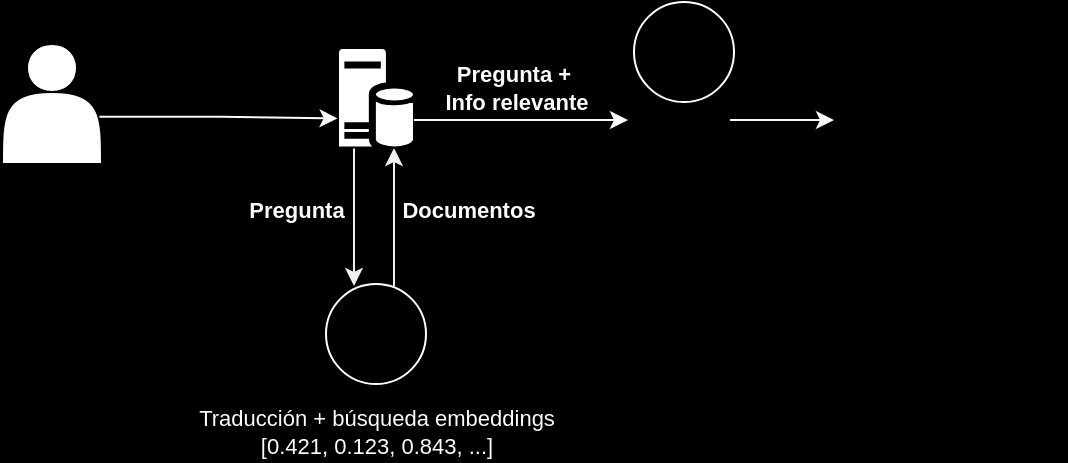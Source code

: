 <mxfile version="24.4.0" type="device">
  <diagram name="Página-1" id="UuoBViVRHhrwoaYJFedM">
    <mxGraphModel dx="319" dy="213" grid="0" gridSize="10" guides="1" tooltips="1" connect="1" arrows="1" fold="1" page="1" pageScale="1" pageWidth="827" pageHeight="1169" background="#000000" math="0" shadow="0">
      <root>
        <mxCell id="0" />
        <mxCell id="1" parent="0" />
        <mxCell id="iu3PZo5leCWqWt2Hb_1D-9" style="edgeStyle=orthogonalEdgeStyle;rounded=0;orthogonalLoop=1;jettySize=auto;html=1;strokeColor=#F0F0F0;startArrow=classic;startFill=1;endArrow=none;endFill=0;" parent="1" edge="1">
          <mxGeometry relative="1" as="geometry">
            <mxPoint x="236" y="154" as="sourcePoint" />
            <mxPoint x="236" y="223" as="targetPoint" />
            <Array as="points">
              <mxPoint x="236" y="185" />
              <mxPoint x="236" y="185" />
            </Array>
          </mxGeometry>
        </mxCell>
        <mxCell id="iu3PZo5leCWqWt2Hb_1D-4" style="edgeStyle=orthogonalEdgeStyle;rounded=0;orthogonalLoop=1;jettySize=auto;html=1;strokeColor=#FAFAFA;exitX=0.917;exitY=0.606;exitDx=0;exitDy=0;exitPerimeter=0;entryX=-0.005;entryY=0.705;entryDx=0;entryDy=0;entryPerimeter=0;" parent="1" source="iu3PZo5leCWqWt2Hb_1D-1" target="iu3PZo5leCWqWt2Hb_1D-6" edge="1">
          <mxGeometry relative="1" as="geometry">
            <mxPoint x="167" y="145" as="targetPoint" />
            <Array as="points">
              <mxPoint x="149" y="138" />
            </Array>
          </mxGeometry>
        </mxCell>
        <mxCell id="iu3PZo5leCWqWt2Hb_1D-1" value="" style="shape=actor;whiteSpace=wrap;html=1;" parent="1" vertex="1">
          <mxGeometry x="40" y="102" width="50" height="60" as="geometry" />
        </mxCell>
        <mxCell id="iu3PZo5leCWqWt2Hb_1D-8" style="edgeStyle=orthogonalEdgeStyle;rounded=0;orthogonalLoop=1;jettySize=auto;html=1;strokeColor=#F0F0F0;" parent="1" source="iu3PZo5leCWqWt2Hb_1D-6" edge="1">
          <mxGeometry relative="1" as="geometry">
            <mxPoint x="216" y="223" as="targetPoint" />
            <Array as="points">
              <mxPoint x="216" y="185" />
              <mxPoint x="216" y="185" />
            </Array>
          </mxGeometry>
        </mxCell>
        <mxCell id="iu3PZo5leCWqWt2Hb_1D-6" value="" style="sketch=0;pointerEvents=1;shadow=0;dashed=0;html=1;labelPosition=center;verticalLabelPosition=bottom;verticalAlign=top;align=center;shape=mxgraph.mscae.enterprise.database_server" parent="1" vertex="1">
          <mxGeometry x="208" y="104" width="38" height="50" as="geometry" />
        </mxCell>
        <mxCell id="iu3PZo5leCWqWt2Hb_1D-10" value="&lt;font style=&quot;&quot; color=&quot;#fcfcfc&quot;&gt;Pregunta&lt;/font&gt;" style="edgeLabel;html=1;align=center;verticalAlign=middle;resizable=0;points=[];fontStyle=1;labelBackgroundColor=none;" parent="1" vertex="1" connectable="0">
          <mxGeometry x="186.999" y="185" as="geometry" />
        </mxCell>
        <mxCell id="iu3PZo5leCWqWt2Hb_1D-11" value="&lt;font style=&quot;&quot; color=&quot;#fcfcfc&quot;&gt;Documentos&lt;/font&gt;" style="edgeLabel;html=1;align=center;verticalAlign=middle;resizable=0;points=[];fontStyle=1;labelBackgroundColor=none;" parent="1" vertex="1" connectable="0">
          <mxGeometry x="272.999" y="185" as="geometry" />
        </mxCell>
        <mxCell id="iu3PZo5leCWqWt2Hb_1D-12" value="&lt;font style=&quot;font-weight: normal;&quot; color=&quot;#fcfcfc&quot;&gt;Traducción + búsqueda embeddings&lt;/font&gt;&lt;div&gt;&lt;font color=&quot;#fcfcfc&quot;&gt;&lt;span style=&quot;font-weight: 400;&quot;&gt;[0.421, 0.123, 0.843, ...]&lt;/span&gt;&lt;/font&gt;&lt;/div&gt;" style="edgeLabel;html=1;align=center;verticalAlign=middle;resizable=0;points=[];fontStyle=1;labelBackgroundColor=none;" parent="1" vertex="1" connectable="0">
          <mxGeometry x="226.999" y="296" as="geometry" />
        </mxCell>
        <mxCell id="iu3PZo5leCWqWt2Hb_1D-13" style="edgeStyle=orthogonalEdgeStyle;rounded=0;orthogonalLoop=1;jettySize=auto;html=1;strokeColor=#FAFAFA;" parent="1" source="iu3PZo5leCWqWt2Hb_1D-6" edge="1">
          <mxGeometry relative="1" as="geometry">
            <mxPoint x="353" y="140" as="targetPoint" />
            <mxPoint x="251" y="139" as="sourcePoint" />
            <Array as="points">
              <mxPoint x="327" y="140" />
              <mxPoint x="327" y="140" />
            </Array>
          </mxGeometry>
        </mxCell>
        <mxCell id="iu3PZo5leCWqWt2Hb_1D-16" value="" style="ellipse;whiteSpace=wrap;html=1;fillColor=none;strokeColor=#FFFFFF;" parent="1" vertex="1">
          <mxGeometry x="202" y="222" width="50" height="50" as="geometry" />
        </mxCell>
        <mxCell id="iu3PZo5leCWqWt2Hb_1D-15" value="" style="shape=image;verticalLabelPosition=bottom;labelBackgroundColor=none;verticalAlign=top;aspect=fixed;imageAspect=0;image=https://1000logos.net/wp-content/uploads/2021/10/Meta-Symbol.png;fontColor=#FFFFFF;" parent="1" vertex="1">
          <mxGeometry x="195" y="229" width="64" height="36" as="geometry" />
        </mxCell>
        <mxCell id="iu3PZo5leCWqWt2Hb_1D-19" value="" style="shape=image;verticalLabelPosition=bottom;labelBackgroundColor=default;verticalAlign=top;aspect=fixed;imageAspect=0;image=https://static-00.iconduck.com/assets.00/openai-icon-2021x2048-4rpe5x7n.png;" parent="1" vertex="1">
          <mxGeometry x="358.55" y="144" width="44.89" height="45.5" as="geometry" />
        </mxCell>
        <mxCell id="iu3PZo5leCWqWt2Hb_1D-20" value="" style="ellipse;whiteSpace=wrap;html=1;fillColor=none;strokeColor=#FFFFFF;" parent="1" vertex="1">
          <mxGeometry x="356" y="81" width="50" height="50" as="geometry" />
        </mxCell>
        <mxCell id="iu3PZo5leCWqWt2Hb_1D-21" value="" style="shape=image;verticalLabelPosition=bottom;labelBackgroundColor=none;verticalAlign=top;aspect=fixed;imageAspect=0;image=https://1000logos.net/wp-content/uploads/2021/10/Meta-Symbol.png;fontColor=#FFFFFF;" parent="1" vertex="1">
          <mxGeometry x="349" y="88" width="64" height="36" as="geometry" />
        </mxCell>
        <mxCell id="iu3PZo5leCWqWt2Hb_1D-22" style="edgeStyle=orthogonalEdgeStyle;rounded=0;orthogonalLoop=1;jettySize=auto;html=1;" parent="1" edge="1">
          <mxGeometry relative="1" as="geometry">
            <mxPoint x="379" y="131" as="targetPoint" />
            <mxPoint x="239" y="131" as="sourcePoint" />
            <Array as="points">
              <mxPoint x="315" y="131" />
              <mxPoint x="315" y="132" />
              <mxPoint x="379" y="132" />
            </Array>
          </mxGeometry>
        </mxCell>
        <mxCell id="iu3PZo5leCWqWt2Hb_1D-23" value="&lt;font style=&quot;&quot; color=&quot;#fcfcfc&quot;&gt;Pregunta +&amp;nbsp;&lt;/font&gt;&lt;div&gt;&lt;font color=&quot;#fcfcfc&quot;&gt;&lt;span style=&quot;&quot;&gt;Info relevante&lt;/span&gt;&lt;/font&gt;&lt;/div&gt;" style="edgeLabel;html=1;align=center;verticalAlign=middle;resizable=0;points=[];fontStyle=1;labelBackgroundColor=none;" parent="iu3PZo5leCWqWt2Hb_1D-22" vertex="1" connectable="0">
          <mxGeometry x="-0.132" y="-1" relative="1" as="geometry">
            <mxPoint x="-4" y="-8" as="offset" />
          </mxGeometry>
        </mxCell>
        <mxCell id="iu3PZo5leCWqWt2Hb_1D-24" value="" style="shape=image;verticalLabelPosition=bottom;labelBackgroundColor=default;verticalAlign=top;aspect=fixed;imageAspect=0;image=https://static-00.iconduck.com/assets.00/openai-icon-2021x2048-4rpe5x7n.png;" parent="1" vertex="1">
          <mxGeometry x="287" y="298" width="12.33" height="12.5" as="geometry" />
        </mxCell>
        <mxCell id="iu3PZo5leCWqWt2Hb_1D-25" value="" style="shape=image;verticalLabelPosition=bottom;labelBackgroundColor=default;verticalAlign=top;aspect=fixed;imageAspect=0;image=https://upload.wikimedia.org/wikipedia/commons/thumb/8/8a/Jira_Logo.svg/640px-Jira_Logo.svg.png;" parent="1" vertex="1">
          <mxGeometry x="458" y="117" width="113.67" height="47.78" as="geometry" />
        </mxCell>
        <mxCell id="iu3PZo5leCWqWt2Hb_1D-26" style="edgeStyle=orthogonalEdgeStyle;rounded=0;orthogonalLoop=1;jettySize=auto;html=1;strokeColor=#FAFAFA;" parent="1" edge="1">
          <mxGeometry relative="1" as="geometry">
            <mxPoint x="456" y="140" as="targetPoint" />
            <mxPoint x="404" y="140" as="sourcePoint" />
            <Array as="points">
              <mxPoint x="439.55" y="139.59" />
              <mxPoint x="439.55" y="139.59" />
            </Array>
          </mxGeometry>
        </mxCell>
      </root>
    </mxGraphModel>
  </diagram>
</mxfile>
